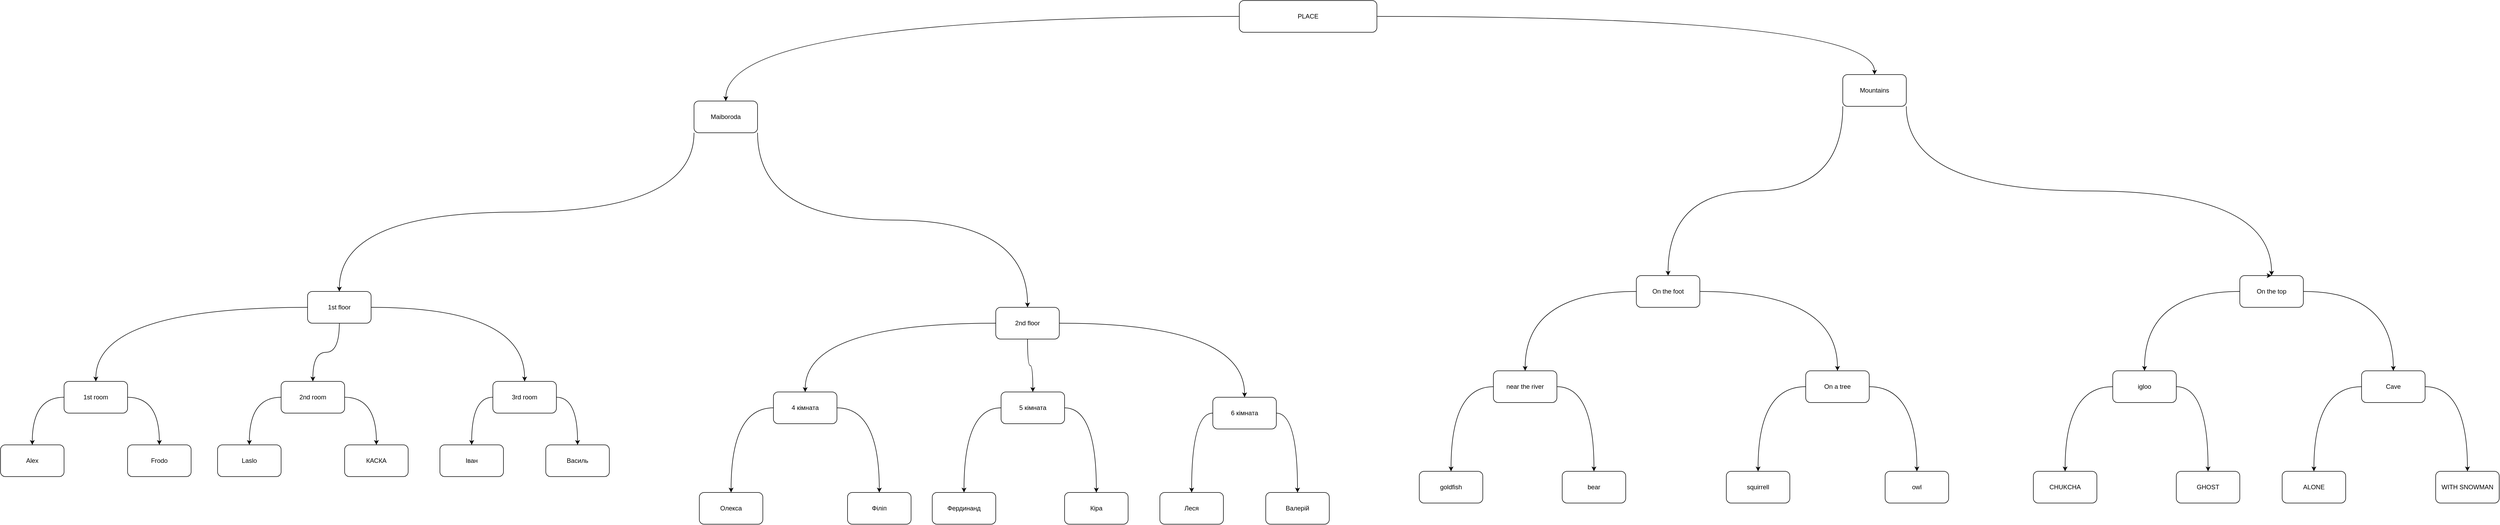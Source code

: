<mxfile version="14.3.1" type="device"><diagram id="5XM9p1WpTqBa0FdinJY2" name="Page-1"><mxGraphModel dx="5331" dy="1134" grid="1" gridSize="10" guides="1" tooltips="1" connect="1" arrows="1" fold="1" page="1" pageScale="1" pageWidth="3300" pageHeight="4681" math="0" shadow="0"><root><mxCell id="0"/><mxCell id="1" parent="0"/><mxCell id="Kz2LklIOw3InCiV8A9MG-57" style="edgeStyle=orthogonalEdgeStyle;curved=1;rounded=0;orthogonalLoop=1;jettySize=auto;html=1;exitX=1;exitY=0.5;exitDx=0;exitDy=0;entryX=0.5;entryY=0;entryDx=0;entryDy=0;" parent="1" source="Kz2LklIOw3InCiV8A9MG-9" target="Kz2LklIOw3InCiV8A9MG-13" edge="1"><mxGeometry relative="1" as="geometry"/></mxCell><mxCell id="Kz2LklIOw3InCiV8A9MG-58" style="edgeStyle=orthogonalEdgeStyle;curved=1;rounded=0;orthogonalLoop=1;jettySize=auto;html=1;exitX=0;exitY=0.5;exitDx=0;exitDy=0;entryX=0.5;entryY=0;entryDx=0;entryDy=0;" parent="1" source="Kz2LklIOw3InCiV8A9MG-9" target="Kz2LklIOw3InCiV8A9MG-12" edge="1"><mxGeometry relative="1" as="geometry"/></mxCell><mxCell id="Kz2LklIOw3InCiV8A9MG-9" value="PLACE" style="rounded=1;whiteSpace=wrap;html=1;" parent="1" vertex="1"><mxGeometry x="1940" y="450" width="260" height="60" as="geometry"/></mxCell><mxCell id="Kz2LklIOw3InCiV8A9MG-17" style="edgeStyle=orthogonalEdgeStyle;rounded=0;orthogonalLoop=1;jettySize=auto;html=1;exitX=1;exitY=1;exitDx=0;exitDy=0;entryX=0.5;entryY=0;entryDx=0;entryDy=0;curved=1;" parent="1" source="Kz2LklIOw3InCiV8A9MG-12" target="Kz2LklIOw3InCiV8A9MG-15" edge="1"><mxGeometry relative="1" as="geometry"/></mxCell><mxCell id="Kz2LklIOw3InCiV8A9MG-18" style="edgeStyle=orthogonalEdgeStyle;rounded=0;orthogonalLoop=1;jettySize=auto;html=1;exitX=0;exitY=1;exitDx=0;exitDy=0;entryX=0.5;entryY=0;entryDx=0;entryDy=0;curved=1;" parent="1" source="Kz2LklIOw3InCiV8A9MG-12" target="Kz2LklIOw3InCiV8A9MG-14" edge="1"><mxGeometry relative="1" as="geometry"/></mxCell><mxCell id="Kz2LklIOw3InCiV8A9MG-12" value="Maiboroda" style="rounded=1;whiteSpace=wrap;html=1;" parent="1" vertex="1"><mxGeometry x="910" y="640" width="120" height="60" as="geometry"/></mxCell><mxCell id="Kz2LklIOw3InCiV8A9MG-19" style="edgeStyle=orthogonalEdgeStyle;rounded=0;orthogonalLoop=1;jettySize=auto;html=1;exitX=0;exitY=1;exitDx=0;exitDy=0;entryX=0.5;entryY=0;entryDx=0;entryDy=0;curved=1;" parent="1" source="Kz2LklIOw3InCiV8A9MG-13" target="Kz2LklIOw3InCiV8A9MG-16" edge="1"><mxGeometry relative="1" as="geometry"/></mxCell><mxCell id="Kz2LklIOw3InCiV8A9MG-21" style="edgeStyle=orthogonalEdgeStyle;rounded=0;orthogonalLoop=1;jettySize=auto;html=1;exitX=1;exitY=1;exitDx=0;exitDy=0;entryX=0.5;entryY=0;entryDx=0;entryDy=0;curved=1;" parent="1" source="Kz2LklIOw3InCiV8A9MG-13" target="Kz2LklIOw3InCiV8A9MG-20" edge="1"><mxGeometry relative="1" as="geometry"/></mxCell><mxCell id="Kz2LklIOw3InCiV8A9MG-13" value="Mountains" style="rounded=1;whiteSpace=wrap;html=1;" parent="1" vertex="1"><mxGeometry x="3080" y="590" width="120" height="60" as="geometry"/></mxCell><mxCell id="Kz2LklIOw3InCiV8A9MG-32" style="edgeStyle=orthogonalEdgeStyle;curved=1;rounded=0;orthogonalLoop=1;jettySize=auto;html=1;exitX=0;exitY=0.5;exitDx=0;exitDy=0;entryX=0.5;entryY=0;entryDx=0;entryDy=0;" parent="1" source="Kz2LklIOw3InCiV8A9MG-14" target="Kz2LklIOw3InCiV8A9MG-26" edge="1"><mxGeometry relative="1" as="geometry"/></mxCell><mxCell id="Kz2LklIOw3InCiV8A9MG-33" style="edgeStyle=orthogonalEdgeStyle;curved=1;rounded=0;orthogonalLoop=1;jettySize=auto;html=1;exitX=0.5;exitY=1;exitDx=0;exitDy=0;entryX=0.5;entryY=0;entryDx=0;entryDy=0;" parent="1" source="Kz2LklIOw3InCiV8A9MG-14" target="Kz2LklIOw3InCiV8A9MG-28" edge="1"><mxGeometry relative="1" as="geometry"/></mxCell><mxCell id="Kz2LklIOw3InCiV8A9MG-34" style="edgeStyle=orthogonalEdgeStyle;curved=1;rounded=0;orthogonalLoop=1;jettySize=auto;html=1;exitX=1;exitY=0.5;exitDx=0;exitDy=0;entryX=0.5;entryY=0;entryDx=0;entryDy=0;" parent="1" source="Kz2LklIOw3InCiV8A9MG-14" target="Kz2LklIOw3InCiV8A9MG-27" edge="1"><mxGeometry relative="1" as="geometry"/></mxCell><mxCell id="Kz2LklIOw3InCiV8A9MG-14" value="1st floor" style="rounded=1;whiteSpace=wrap;html=1;" parent="1" vertex="1"><mxGeometry x="180" y="1000" width="120" height="60" as="geometry"/></mxCell><mxCell id="Kz2LklIOw3InCiV8A9MG-39" style="edgeStyle=orthogonalEdgeStyle;curved=1;rounded=0;orthogonalLoop=1;jettySize=auto;html=1;exitX=0;exitY=0.5;exitDx=0;exitDy=0;entryX=0.5;entryY=0;entryDx=0;entryDy=0;" parent="1" source="Kz2LklIOw3InCiV8A9MG-15" target="Kz2LklIOw3InCiV8A9MG-35" edge="1"><mxGeometry relative="1" as="geometry"/></mxCell><mxCell id="Kz2LklIOw3InCiV8A9MG-40" style="edgeStyle=orthogonalEdgeStyle;curved=1;rounded=0;orthogonalLoop=1;jettySize=auto;html=1;exitX=1;exitY=0.5;exitDx=0;exitDy=0;entryX=0.5;entryY=0;entryDx=0;entryDy=0;" parent="1" source="Kz2LklIOw3InCiV8A9MG-15" target="Kz2LklIOw3InCiV8A9MG-36" edge="1"><mxGeometry relative="1" as="geometry"/></mxCell><mxCell id="Kz2LklIOw3InCiV8A9MG-41" style="edgeStyle=orthogonalEdgeStyle;curved=1;rounded=0;orthogonalLoop=1;jettySize=auto;html=1;exitX=0.5;exitY=1;exitDx=0;exitDy=0;entryX=0.5;entryY=0;entryDx=0;entryDy=0;" parent="1" source="Kz2LklIOw3InCiV8A9MG-15" target="Kz2LklIOw3InCiV8A9MG-37" edge="1"><mxGeometry relative="1" as="geometry"/></mxCell><mxCell id="Kz2LklIOw3InCiV8A9MG-15" value="2nd floor" style="rounded=1;whiteSpace=wrap;html=1;" parent="1" vertex="1"><mxGeometry x="1480" y="1030" width="120" height="60" as="geometry"/></mxCell><mxCell id="Kz2LklIOw3InCiV8A9MG-45" style="edgeStyle=orthogonalEdgeStyle;curved=1;rounded=0;orthogonalLoop=1;jettySize=auto;html=1;exitX=1;exitY=0.5;exitDx=0;exitDy=0;entryX=0.5;entryY=0;entryDx=0;entryDy=0;" parent="1" source="Kz2LklIOw3InCiV8A9MG-16" target="Kz2LklIOw3InCiV8A9MG-23" edge="1"><mxGeometry relative="1" as="geometry"/></mxCell><mxCell id="Kz2LklIOw3InCiV8A9MG-46" style="edgeStyle=orthogonalEdgeStyle;curved=1;rounded=0;orthogonalLoop=1;jettySize=auto;html=1;exitX=0;exitY=0.5;exitDx=0;exitDy=0;entryX=0.5;entryY=0;entryDx=0;entryDy=0;" parent="1" source="Kz2LklIOw3InCiV8A9MG-16" target="Kz2LklIOw3InCiV8A9MG-25" edge="1"><mxGeometry relative="1" as="geometry"/></mxCell><mxCell id="Kz2LklIOw3InCiV8A9MG-16" value="On the foot" style="rounded=1;whiteSpace=wrap;html=1;" parent="1" vertex="1"><mxGeometry x="2690" y="970" width="120" height="60" as="geometry"/></mxCell><mxCell id="Kz2LklIOw3InCiV8A9MG-43" style="edgeStyle=orthogonalEdgeStyle;curved=1;rounded=0;orthogonalLoop=1;jettySize=auto;html=1;exitX=0;exitY=0.5;exitDx=0;exitDy=0;entryX=0.5;entryY=0;entryDx=0;entryDy=0;" parent="1" source="Kz2LklIOw3InCiV8A9MG-20" target="Kz2LklIOw3InCiV8A9MG-42" edge="1"><mxGeometry relative="1" as="geometry"/></mxCell><mxCell id="Kz2LklIOw3InCiV8A9MG-44" style="edgeStyle=orthogonalEdgeStyle;curved=1;rounded=0;orthogonalLoop=1;jettySize=auto;html=1;exitX=1;exitY=0.5;exitDx=0;exitDy=0;entryX=0.5;entryY=0;entryDx=0;entryDy=0;" parent="1" source="Kz2LklIOw3InCiV8A9MG-20" target="Kz2LklIOw3InCiV8A9MG-22" edge="1"><mxGeometry relative="1" as="geometry"/></mxCell><mxCell id="Kz2LklIOw3InCiV8A9MG-20" value="On the top" style="rounded=1;whiteSpace=wrap;html=1;" parent="1" vertex="1"><mxGeometry x="3830" y="970" width="120" height="60" as="geometry"/></mxCell><mxCell id="JCK8OKJirv0-rBTOwNAR-32" style="edgeStyle=orthogonalEdgeStyle;curved=1;rounded=0;orthogonalLoop=1;jettySize=auto;html=1;entryX=0.5;entryY=0;entryDx=0;entryDy=0;" edge="1" parent="1" source="Kz2LklIOw3InCiV8A9MG-22" target="JCK8OKJirv0-rBTOwNAR-31"><mxGeometry relative="1" as="geometry"/></mxCell><mxCell id="JCK8OKJirv0-rBTOwNAR-33" style="edgeStyle=orthogonalEdgeStyle;curved=1;rounded=0;orthogonalLoop=1;jettySize=auto;html=1;exitX=1;exitY=0.5;exitDx=0;exitDy=0;entryX=0.5;entryY=0;entryDx=0;entryDy=0;" edge="1" parent="1" source="Kz2LklIOw3InCiV8A9MG-22" target="JCK8OKJirv0-rBTOwNAR-30"><mxGeometry relative="1" as="geometry"/></mxCell><mxCell id="Kz2LklIOw3InCiV8A9MG-22" value="Cave" style="rounded=1;whiteSpace=wrap;html=1;" parent="1" vertex="1"><mxGeometry x="4060" y="1150" width="120" height="60" as="geometry"/></mxCell><mxCell id="JCK8OKJirv0-rBTOwNAR-25" style="edgeStyle=orthogonalEdgeStyle;curved=1;rounded=0;orthogonalLoop=1;jettySize=auto;html=1;exitX=0;exitY=0.5;exitDx=0;exitDy=0;entryX=0.5;entryY=0;entryDx=0;entryDy=0;" edge="1" parent="1" source="Kz2LklIOw3InCiV8A9MG-23" target="JCK8OKJirv0-rBTOwNAR-23"><mxGeometry relative="1" as="geometry"/></mxCell><mxCell id="JCK8OKJirv0-rBTOwNAR-26" style="edgeStyle=orthogonalEdgeStyle;curved=1;rounded=0;orthogonalLoop=1;jettySize=auto;html=1;exitX=1;exitY=0.5;exitDx=0;exitDy=0;entryX=0.5;entryY=0;entryDx=0;entryDy=0;" edge="1" parent="1" source="Kz2LklIOw3InCiV8A9MG-23" target="JCK8OKJirv0-rBTOwNAR-24"><mxGeometry relative="1" as="geometry"/></mxCell><mxCell id="Kz2LklIOw3InCiV8A9MG-23" value="On a tree" style="rounded=1;whiteSpace=wrap;html=1;" parent="1" vertex="1"><mxGeometry x="3010" y="1150" width="120" height="60" as="geometry"/></mxCell><mxCell id="JCK8OKJirv0-rBTOwNAR-21" style="edgeStyle=orthogonalEdgeStyle;curved=1;rounded=0;orthogonalLoop=1;jettySize=auto;html=1;exitX=1;exitY=0.5;exitDx=0;exitDy=0;entryX=0.5;entryY=0;entryDx=0;entryDy=0;" edge="1" parent="1" source="Kz2LklIOw3InCiV8A9MG-25" target="JCK8OKJirv0-rBTOwNAR-20"><mxGeometry relative="1" as="geometry"/></mxCell><mxCell id="JCK8OKJirv0-rBTOwNAR-22" style="edgeStyle=orthogonalEdgeStyle;curved=1;rounded=0;orthogonalLoop=1;jettySize=auto;html=1;exitX=0;exitY=0.5;exitDx=0;exitDy=0;entryX=0.5;entryY=0;entryDx=0;entryDy=0;" edge="1" parent="1" source="Kz2LklIOw3InCiV8A9MG-25" target="JCK8OKJirv0-rBTOwNAR-19"><mxGeometry relative="1" as="geometry"/></mxCell><mxCell id="Kz2LklIOw3InCiV8A9MG-25" value="near the river" style="rounded=1;whiteSpace=wrap;html=1;" parent="1" vertex="1"><mxGeometry x="2420" y="1150" width="120" height="60" as="geometry"/></mxCell><mxCell id="Kz2LklIOw3InCiV8A9MG-61" style="edgeStyle=orthogonalEdgeStyle;curved=1;rounded=0;orthogonalLoop=1;jettySize=auto;html=1;exitX=0;exitY=0.5;exitDx=0;exitDy=0;entryX=0.5;entryY=0;entryDx=0;entryDy=0;" parent="1" source="Kz2LklIOw3InCiV8A9MG-26" target="Kz2LklIOw3InCiV8A9MG-59" edge="1"><mxGeometry relative="1" as="geometry"/></mxCell><mxCell id="Kz2LklIOw3InCiV8A9MG-62" style="edgeStyle=orthogonalEdgeStyle;curved=1;rounded=0;orthogonalLoop=1;jettySize=auto;html=1;exitX=1;exitY=0.5;exitDx=0;exitDy=0;entryX=0.5;entryY=0;entryDx=0;entryDy=0;" parent="1" source="Kz2LklIOw3InCiV8A9MG-26" target="Kz2LklIOw3InCiV8A9MG-60" edge="1"><mxGeometry relative="1" as="geometry"/></mxCell><mxCell id="Kz2LklIOw3InCiV8A9MG-26" value="1st room" style="rounded=1;whiteSpace=wrap;html=1;" parent="1" vertex="1"><mxGeometry x="-280" y="1170" width="120" height="60" as="geometry"/></mxCell><mxCell id="JCK8OKJirv0-rBTOwNAR-3" style="edgeStyle=orthogonalEdgeStyle;rounded=0;orthogonalLoop=1;jettySize=auto;html=1;exitX=0;exitY=0.5;exitDx=0;exitDy=0;entryX=0.5;entryY=0;entryDx=0;entryDy=0;curved=1;" edge="1" parent="1" source="Kz2LklIOw3InCiV8A9MG-27" target="JCK8OKJirv0-rBTOwNAR-1"><mxGeometry relative="1" as="geometry"/></mxCell><mxCell id="JCK8OKJirv0-rBTOwNAR-4" style="edgeStyle=orthogonalEdgeStyle;rounded=0;orthogonalLoop=1;jettySize=auto;html=1;exitX=1;exitY=0.5;exitDx=0;exitDy=0;entryX=0.5;entryY=0;entryDx=0;entryDy=0;elbow=vertical;curved=1;" edge="1" parent="1" source="Kz2LklIOw3InCiV8A9MG-27" target="JCK8OKJirv0-rBTOwNAR-2"><mxGeometry relative="1" as="geometry"/></mxCell><mxCell id="Kz2LklIOw3InCiV8A9MG-27" value="3rd room" style="rounded=1;whiteSpace=wrap;html=1;" parent="1" vertex="1"><mxGeometry x="530" y="1170" width="120" height="60" as="geometry"/></mxCell><mxCell id="Kz2LklIOw3InCiV8A9MG-64" style="edgeStyle=orthogonalEdgeStyle;curved=1;rounded=0;orthogonalLoop=1;jettySize=auto;html=1;exitX=0;exitY=0.5;exitDx=0;exitDy=0;entryX=0.5;entryY=0;entryDx=0;entryDy=0;" parent="1" source="Kz2LklIOw3InCiV8A9MG-28" target="Kz2LklIOw3InCiV8A9MG-63" edge="1"><mxGeometry relative="1" as="geometry"/></mxCell><mxCell id="Kz2LklIOw3InCiV8A9MG-67" style="edgeStyle=orthogonalEdgeStyle;curved=1;rounded=0;orthogonalLoop=1;jettySize=auto;html=1;exitX=1;exitY=0.5;exitDx=0;exitDy=0;entryX=0.5;entryY=0;entryDx=0;entryDy=0;" parent="1" source="Kz2LklIOw3InCiV8A9MG-28" target="Kz2LklIOw3InCiV8A9MG-66" edge="1"><mxGeometry relative="1" as="geometry"/></mxCell><mxCell id="Kz2LklIOw3InCiV8A9MG-28" value="2nd room" style="rounded=1;whiteSpace=wrap;html=1;" parent="1" vertex="1"><mxGeometry x="130" y="1170" width="120" height="60" as="geometry"/></mxCell><mxCell id="Kz2LklIOw3InCiV8A9MG-29" style="edgeStyle=orthogonalEdgeStyle;curved=1;rounded=0;orthogonalLoop=1;jettySize=auto;html=1;exitX=0.25;exitY=0;exitDx=0;exitDy=0;entryX=0.5;entryY=0;entryDx=0;entryDy=0;" parent="1" source="Kz2LklIOw3InCiV8A9MG-20" target="Kz2LklIOw3InCiV8A9MG-20" edge="1"><mxGeometry relative="1" as="geometry"/></mxCell><mxCell id="JCK8OKJirv0-rBTOwNAR-11" style="edgeStyle=orthogonalEdgeStyle;curved=1;rounded=0;orthogonalLoop=1;jettySize=auto;html=1;exitX=0;exitY=0.5;exitDx=0;exitDy=0;entryX=0.5;entryY=0;entryDx=0;entryDy=0;" edge="1" parent="1" source="Kz2LklIOw3InCiV8A9MG-35" target="JCK8OKJirv0-rBTOwNAR-5"><mxGeometry relative="1" as="geometry"/></mxCell><mxCell id="JCK8OKJirv0-rBTOwNAR-36" style="edgeStyle=orthogonalEdgeStyle;curved=1;rounded=0;orthogonalLoop=1;jettySize=auto;html=1;exitX=1;exitY=0.5;exitDx=0;exitDy=0;entryX=0.5;entryY=0;entryDx=0;entryDy=0;" edge="1" parent="1" source="Kz2LklIOw3InCiV8A9MG-35" target="JCK8OKJirv0-rBTOwNAR-6"><mxGeometry relative="1" as="geometry"/></mxCell><mxCell id="Kz2LklIOw3InCiV8A9MG-35" value="4 кімната" style="rounded=1;whiteSpace=wrap;html=1;" parent="1" vertex="1"><mxGeometry x="1060" y="1190" width="120" height="60" as="geometry"/></mxCell><mxCell id="JCK8OKJirv0-rBTOwNAR-16" style="edgeStyle=orthogonalEdgeStyle;curved=1;rounded=0;orthogonalLoop=1;jettySize=auto;html=1;exitX=1;exitY=0.5;exitDx=0;exitDy=0;entryX=0.5;entryY=0;entryDx=0;entryDy=0;" edge="1" parent="1" source="Kz2LklIOw3InCiV8A9MG-36" target="JCK8OKJirv0-rBTOwNAR-10"><mxGeometry relative="1" as="geometry"/></mxCell><mxCell id="JCK8OKJirv0-rBTOwNAR-37" style="edgeStyle=orthogonalEdgeStyle;curved=1;rounded=0;orthogonalLoop=1;jettySize=auto;html=1;exitX=0;exitY=0.5;exitDx=0;exitDy=0;entryX=0.5;entryY=0;entryDx=0;entryDy=0;" edge="1" parent="1" source="Kz2LklIOw3InCiV8A9MG-36" target="JCK8OKJirv0-rBTOwNAR-9"><mxGeometry relative="1" as="geometry"/></mxCell><mxCell id="Kz2LklIOw3InCiV8A9MG-36" value="6 кімната" style="rounded=1;whiteSpace=wrap;html=1;" parent="1" vertex="1"><mxGeometry x="1890" y="1200" width="120" height="60" as="geometry"/></mxCell><mxCell id="JCK8OKJirv0-rBTOwNAR-14" style="edgeStyle=orthogonalEdgeStyle;curved=1;rounded=0;orthogonalLoop=1;jettySize=auto;html=1;exitX=1;exitY=0.5;exitDx=0;exitDy=0;entryX=0.5;entryY=0;entryDx=0;entryDy=0;" edge="1" parent="1" source="Kz2LklIOw3InCiV8A9MG-37" target="JCK8OKJirv0-rBTOwNAR-8"><mxGeometry relative="1" as="geometry"/></mxCell><mxCell id="JCK8OKJirv0-rBTOwNAR-18" style="edgeStyle=orthogonalEdgeStyle;curved=1;rounded=0;orthogonalLoop=1;jettySize=auto;html=1;exitX=0;exitY=0.5;exitDx=0;exitDy=0;entryX=0.5;entryY=0;entryDx=0;entryDy=0;" edge="1" parent="1" source="Kz2LklIOw3InCiV8A9MG-37" target="JCK8OKJirv0-rBTOwNAR-7"><mxGeometry relative="1" as="geometry"/></mxCell><mxCell id="Kz2LklIOw3InCiV8A9MG-37" value="5 кімната" style="rounded=1;whiteSpace=wrap;html=1;" parent="1" vertex="1"><mxGeometry x="1490" y="1190" width="120" height="60" as="geometry"/></mxCell><mxCell id="JCK8OKJirv0-rBTOwNAR-34" style="edgeStyle=orthogonalEdgeStyle;curved=1;rounded=0;orthogonalLoop=1;jettySize=auto;html=1;exitX=0;exitY=0.5;exitDx=0;exitDy=0;entryX=0.5;entryY=0;entryDx=0;entryDy=0;" edge="1" parent="1" source="Kz2LklIOw3InCiV8A9MG-42" target="JCK8OKJirv0-rBTOwNAR-28"><mxGeometry relative="1" as="geometry"/></mxCell><mxCell id="JCK8OKJirv0-rBTOwNAR-35" style="edgeStyle=orthogonalEdgeStyle;curved=1;rounded=0;orthogonalLoop=1;jettySize=auto;html=1;exitX=1;exitY=0.5;exitDx=0;exitDy=0;entryX=0.5;entryY=0;entryDx=0;entryDy=0;" edge="1" parent="1" source="Kz2LklIOw3InCiV8A9MG-42" target="JCK8OKJirv0-rBTOwNAR-29"><mxGeometry relative="1" as="geometry"/></mxCell><mxCell id="Kz2LklIOw3InCiV8A9MG-42" value="igloo" style="rounded=1;whiteSpace=wrap;html=1;" parent="1" vertex="1"><mxGeometry x="3590" y="1150" width="120" height="60" as="geometry"/></mxCell><mxCell id="Kz2LklIOw3InCiV8A9MG-59" value="Alex" style="rounded=1;whiteSpace=wrap;html=1;" parent="1" vertex="1"><mxGeometry x="-400" y="1290" width="120" height="60" as="geometry"/></mxCell><mxCell id="Kz2LklIOw3InCiV8A9MG-60" value="Frodo" style="rounded=1;whiteSpace=wrap;html=1;" parent="1" vertex="1"><mxGeometry x="-160" y="1290" width="120" height="60" as="geometry"/></mxCell><mxCell id="Kz2LklIOw3InCiV8A9MG-63" value="Laslo" style="rounded=1;whiteSpace=wrap;html=1;" parent="1" vertex="1"><mxGeometry x="10" y="1290" width="120" height="60" as="geometry"/></mxCell><mxCell id="Kz2LklIOw3InCiV8A9MG-66" value="КАСКА" style="rounded=1;whiteSpace=wrap;html=1;" parent="1" vertex="1"><mxGeometry x="250" y="1290" width="120" height="60" as="geometry"/></mxCell><mxCell id="JCK8OKJirv0-rBTOwNAR-1" value="Іван" style="rounded=1;whiteSpace=wrap;html=1;" vertex="1" parent="1"><mxGeometry x="430" y="1290" width="120" height="60" as="geometry"/></mxCell><mxCell id="JCK8OKJirv0-rBTOwNAR-2" value="Василь" style="rounded=1;whiteSpace=wrap;html=1;" vertex="1" parent="1"><mxGeometry x="630" y="1290" width="120" height="60" as="geometry"/></mxCell><mxCell id="JCK8OKJirv0-rBTOwNAR-5" value="Олекса" style="rounded=1;whiteSpace=wrap;html=1;" vertex="1" parent="1"><mxGeometry x="920" y="1380" width="120" height="60" as="geometry"/></mxCell><mxCell id="JCK8OKJirv0-rBTOwNAR-6" value="Філіп" style="rounded=1;whiteSpace=wrap;html=1;" vertex="1" parent="1"><mxGeometry x="1200" y="1380" width="120" height="60" as="geometry"/></mxCell><mxCell id="JCK8OKJirv0-rBTOwNAR-7" value="Фердинанд" style="rounded=1;whiteSpace=wrap;html=1;" vertex="1" parent="1"><mxGeometry x="1360" y="1380" width="120" height="60" as="geometry"/></mxCell><mxCell id="JCK8OKJirv0-rBTOwNAR-8" value="Кіра" style="rounded=1;whiteSpace=wrap;html=1;" vertex="1" parent="1"><mxGeometry x="1610" y="1380" width="120" height="60" as="geometry"/></mxCell><mxCell id="JCK8OKJirv0-rBTOwNAR-9" value="Леся" style="rounded=1;whiteSpace=wrap;html=1;" vertex="1" parent="1"><mxGeometry x="1790" y="1380" width="120" height="60" as="geometry"/></mxCell><mxCell id="JCK8OKJirv0-rBTOwNAR-10" value="Валерій" style="rounded=1;whiteSpace=wrap;html=1;" vertex="1" parent="1"><mxGeometry x="1990" y="1380" width="120" height="60" as="geometry"/></mxCell><mxCell id="JCK8OKJirv0-rBTOwNAR-19" value="goldfish" style="rounded=1;whiteSpace=wrap;html=1;" vertex="1" parent="1"><mxGeometry x="2280" y="1340" width="120" height="60" as="geometry"/></mxCell><mxCell id="JCK8OKJirv0-rBTOwNAR-20" value="bear" style="rounded=1;whiteSpace=wrap;html=1;" vertex="1" parent="1"><mxGeometry x="2550" y="1340" width="120" height="60" as="geometry"/></mxCell><mxCell id="JCK8OKJirv0-rBTOwNAR-23" value="squirrell" style="rounded=1;whiteSpace=wrap;html=1;" vertex="1" parent="1"><mxGeometry x="2860" y="1340" width="120" height="60" as="geometry"/></mxCell><mxCell id="JCK8OKJirv0-rBTOwNAR-24" value="owl" style="rounded=1;whiteSpace=wrap;html=1;" vertex="1" parent="1"><mxGeometry x="3160" y="1340" width="120" height="60" as="geometry"/></mxCell><mxCell id="JCK8OKJirv0-rBTOwNAR-28" value="CHUKCHA" style="rounded=1;whiteSpace=wrap;html=1;" vertex="1" parent="1"><mxGeometry x="3440" y="1340" width="120" height="60" as="geometry"/></mxCell><mxCell id="JCK8OKJirv0-rBTOwNAR-29" value="GHOST" style="rounded=1;whiteSpace=wrap;html=1;" vertex="1" parent="1"><mxGeometry x="3710" y="1340" width="120" height="60" as="geometry"/></mxCell><mxCell id="JCK8OKJirv0-rBTOwNAR-30" value="WITH SNOWMAN" style="rounded=1;whiteSpace=wrap;html=1;" vertex="1" parent="1"><mxGeometry x="4200" y="1340" width="120" height="60" as="geometry"/></mxCell><mxCell id="JCK8OKJirv0-rBTOwNAR-31" value="ALONE" style="rounded=1;whiteSpace=wrap;html=1;" vertex="1" parent="1"><mxGeometry x="3910" y="1340" width="120" height="60" as="geometry"/></mxCell></root></mxGraphModel></diagram></mxfile>